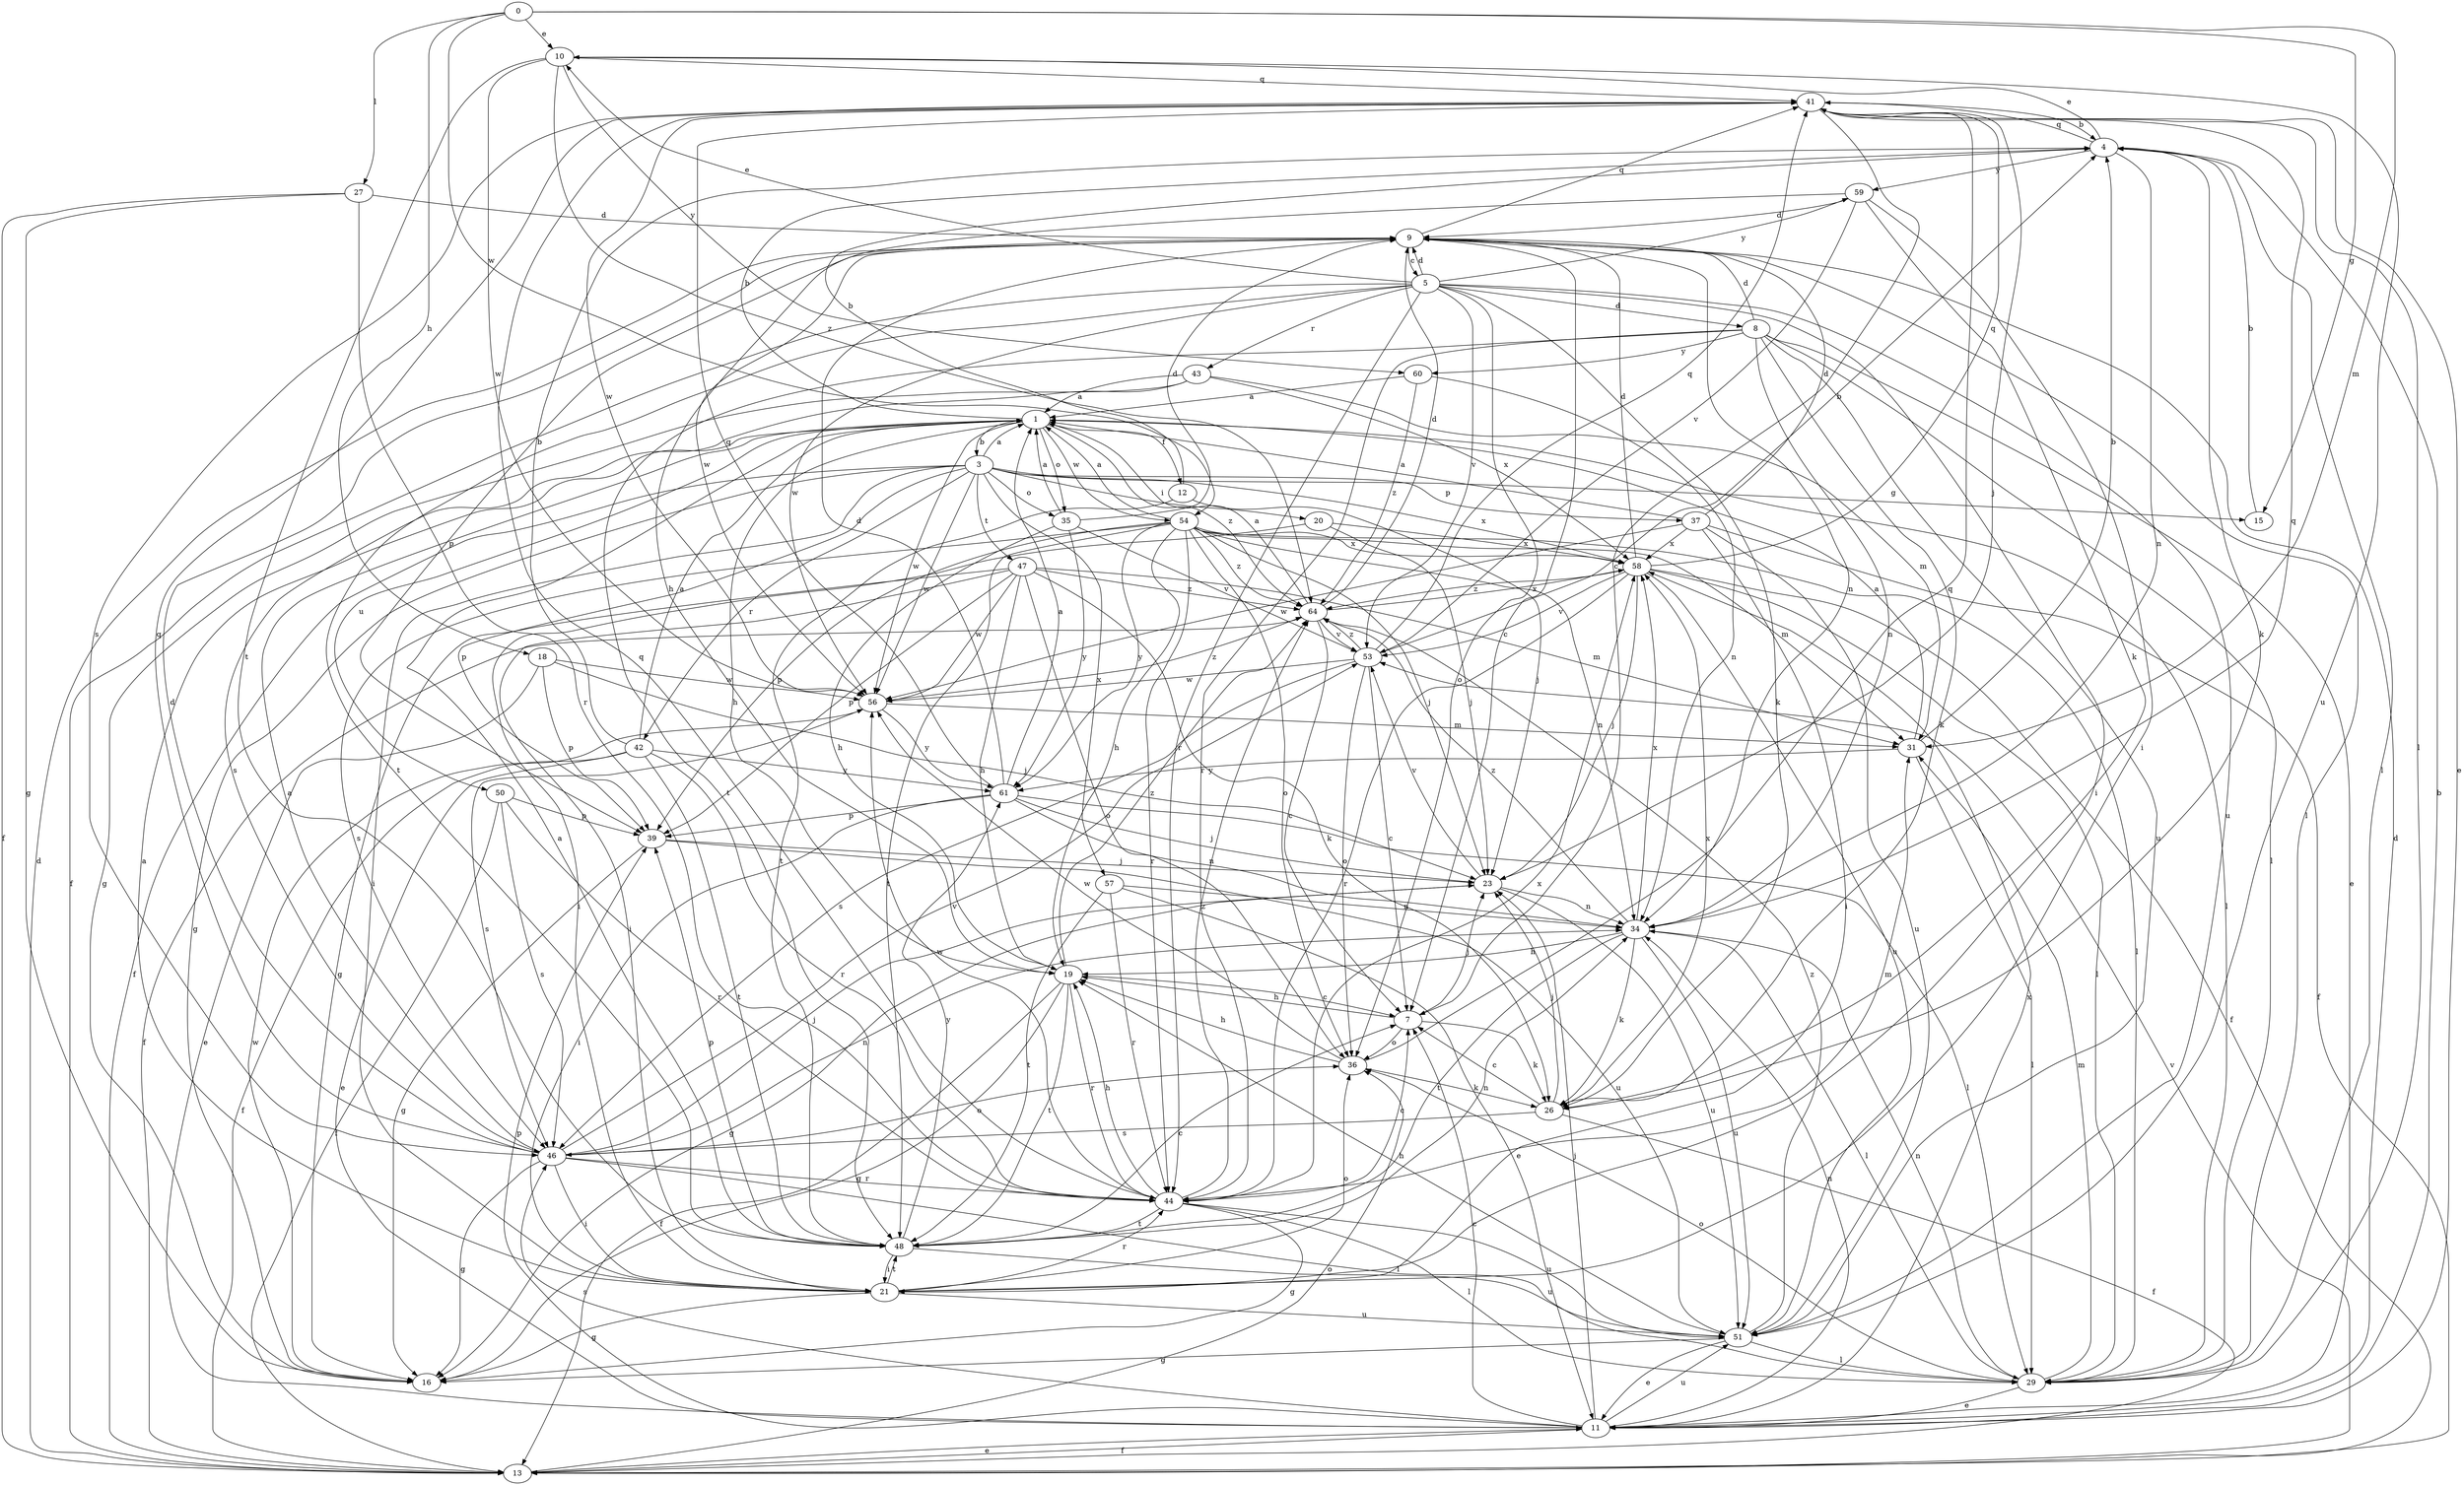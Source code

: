strict digraph  {
0;
1;
3;
4;
5;
7;
8;
9;
10;
11;
12;
13;
15;
16;
18;
19;
20;
21;
23;
26;
27;
29;
31;
34;
35;
36;
37;
39;
41;
42;
43;
44;
46;
47;
48;
50;
51;
53;
54;
56;
57;
58;
59;
60;
61;
64;
0 -> 10  [label=e];
0 -> 15  [label=g];
0 -> 18  [label=h];
0 -> 27  [label=l];
0 -> 31  [label=m];
0 -> 54  [label=w];
1 -> 3  [label=b];
1 -> 4  [label=b];
1 -> 12  [label=f];
1 -> 19  [label=h];
1 -> 29  [label=l];
1 -> 35  [label=o];
1 -> 50  [label=u];
1 -> 54  [label=w];
1 -> 56  [label=w];
1 -> 64  [label=z];
3 -> 1  [label=a];
3 -> 13  [label=f];
3 -> 15  [label=g];
3 -> 16  [label=g];
3 -> 20  [label=i];
3 -> 21  [label=i];
3 -> 35  [label=o];
3 -> 37  [label=p];
3 -> 39  [label=p];
3 -> 42  [label=r];
3 -> 47  [label=t];
3 -> 56  [label=w];
3 -> 57  [label=x];
3 -> 58  [label=x];
4 -> 10  [label=e];
4 -> 26  [label=k];
4 -> 29  [label=l];
4 -> 34  [label=n];
4 -> 41  [label=q];
4 -> 59  [label=y];
5 -> 8  [label=d];
5 -> 9  [label=d];
5 -> 10  [label=e];
5 -> 13  [label=f];
5 -> 21  [label=i];
5 -> 26  [label=k];
5 -> 36  [label=o];
5 -> 43  [label=r];
5 -> 44  [label=r];
5 -> 48  [label=t];
5 -> 51  [label=u];
5 -> 53  [label=v];
5 -> 56  [label=w];
5 -> 59  [label=y];
7 -> 19  [label=h];
7 -> 23  [label=j];
7 -> 26  [label=k];
7 -> 36  [label=o];
8 -> 9  [label=d];
8 -> 11  [label=e];
8 -> 26  [label=k];
8 -> 29  [label=l];
8 -> 34  [label=n];
8 -> 44  [label=r];
8 -> 48  [label=t];
8 -> 51  [label=u];
8 -> 60  [label=y];
9 -> 5  [label=c];
9 -> 7  [label=c];
9 -> 29  [label=l];
9 -> 34  [label=n];
9 -> 39  [label=p];
9 -> 41  [label=q];
9 -> 56  [label=w];
10 -> 41  [label=q];
10 -> 48  [label=t];
10 -> 51  [label=u];
10 -> 56  [label=w];
10 -> 60  [label=y];
10 -> 64  [label=z];
11 -> 4  [label=b];
11 -> 7  [label=c];
11 -> 9  [label=d];
11 -> 13  [label=f];
11 -> 23  [label=j];
11 -> 34  [label=n];
11 -> 39  [label=p];
11 -> 46  [label=s];
11 -> 51  [label=u];
11 -> 58  [label=x];
12 -> 4  [label=b];
12 -> 23  [label=j];
12 -> 48  [label=t];
13 -> 9  [label=d];
13 -> 11  [label=e];
13 -> 36  [label=o];
13 -> 53  [label=v];
15 -> 4  [label=b];
16 -> 56  [label=w];
18 -> 11  [label=e];
18 -> 23  [label=j];
18 -> 39  [label=p];
18 -> 56  [label=w];
19 -> 7  [label=c];
19 -> 13  [label=f];
19 -> 16  [label=g];
19 -> 44  [label=r];
19 -> 48  [label=t];
19 -> 64  [label=z];
20 -> 21  [label=i];
20 -> 23  [label=j];
20 -> 58  [label=x];
21 -> 1  [label=a];
21 -> 16  [label=g];
21 -> 36  [label=o];
21 -> 44  [label=r];
21 -> 48  [label=t];
21 -> 51  [label=u];
23 -> 16  [label=g];
23 -> 34  [label=n];
23 -> 51  [label=u];
23 -> 53  [label=v];
26 -> 7  [label=c];
26 -> 13  [label=f];
26 -> 23  [label=j];
26 -> 46  [label=s];
26 -> 58  [label=x];
27 -> 9  [label=d];
27 -> 13  [label=f];
27 -> 16  [label=g];
27 -> 44  [label=r];
29 -> 11  [label=e];
29 -> 31  [label=m];
29 -> 34  [label=n];
29 -> 36  [label=o];
31 -> 1  [label=a];
31 -> 4  [label=b];
31 -> 29  [label=l];
31 -> 61  [label=y];
34 -> 19  [label=h];
34 -> 26  [label=k];
34 -> 29  [label=l];
34 -> 41  [label=q];
34 -> 48  [label=t];
34 -> 51  [label=u];
34 -> 58  [label=x];
34 -> 64  [label=z];
35 -> 1  [label=a];
35 -> 9  [label=d];
35 -> 19  [label=h];
35 -> 53  [label=v];
35 -> 61  [label=y];
36 -> 19  [label=h];
36 -> 26  [label=k];
36 -> 41  [label=q];
36 -> 56  [label=w];
37 -> 1  [label=a];
37 -> 9  [label=d];
37 -> 13  [label=f];
37 -> 21  [label=i];
37 -> 51  [label=u];
37 -> 56  [label=w];
37 -> 58  [label=x];
39 -> 16  [label=g];
39 -> 23  [label=j];
39 -> 51  [label=u];
41 -> 4  [label=b];
41 -> 7  [label=c];
41 -> 11  [label=e];
41 -> 23  [label=j];
41 -> 29  [label=l];
41 -> 46  [label=s];
41 -> 56  [label=w];
42 -> 1  [label=a];
42 -> 4  [label=b];
42 -> 11  [label=e];
42 -> 13  [label=f];
42 -> 44  [label=r];
42 -> 48  [label=t];
42 -> 61  [label=y];
43 -> 1  [label=a];
43 -> 16  [label=g];
43 -> 31  [label=m];
43 -> 46  [label=s];
43 -> 58  [label=x];
44 -> 7  [label=c];
44 -> 16  [label=g];
44 -> 19  [label=h];
44 -> 29  [label=l];
44 -> 31  [label=m];
44 -> 41  [label=q];
44 -> 48  [label=t];
44 -> 51  [label=u];
44 -> 56  [label=w];
44 -> 58  [label=x];
44 -> 64  [label=z];
46 -> 1  [label=a];
46 -> 9  [label=d];
46 -> 16  [label=g];
46 -> 21  [label=i];
46 -> 23  [label=j];
46 -> 29  [label=l];
46 -> 34  [label=n];
46 -> 36  [label=o];
46 -> 41  [label=q];
46 -> 44  [label=r];
46 -> 53  [label=v];
47 -> 16  [label=g];
47 -> 19  [label=h];
47 -> 21  [label=i];
47 -> 26  [label=k];
47 -> 31  [label=m];
47 -> 36  [label=o];
47 -> 39  [label=p];
47 -> 56  [label=w];
47 -> 64  [label=z];
48 -> 1  [label=a];
48 -> 7  [label=c];
48 -> 21  [label=i];
48 -> 34  [label=n];
48 -> 39  [label=p];
48 -> 51  [label=u];
48 -> 61  [label=y];
50 -> 13  [label=f];
50 -> 39  [label=p];
50 -> 44  [label=r];
50 -> 46  [label=s];
51 -> 11  [label=e];
51 -> 16  [label=g];
51 -> 19  [label=h];
51 -> 29  [label=l];
51 -> 64  [label=z];
53 -> 4  [label=b];
53 -> 7  [label=c];
53 -> 36  [label=o];
53 -> 41  [label=q];
53 -> 46  [label=s];
53 -> 56  [label=w];
53 -> 64  [label=z];
54 -> 1  [label=a];
54 -> 19  [label=h];
54 -> 23  [label=j];
54 -> 29  [label=l];
54 -> 31  [label=m];
54 -> 34  [label=n];
54 -> 36  [label=o];
54 -> 39  [label=p];
54 -> 44  [label=r];
54 -> 46  [label=s];
54 -> 48  [label=t];
54 -> 58  [label=x];
54 -> 61  [label=y];
54 -> 64  [label=z];
56 -> 31  [label=m];
56 -> 46  [label=s];
56 -> 61  [label=y];
56 -> 64  [label=z];
57 -> 11  [label=e];
57 -> 34  [label=n];
57 -> 44  [label=r];
57 -> 48  [label=t];
58 -> 9  [label=d];
58 -> 13  [label=f];
58 -> 23  [label=j];
58 -> 29  [label=l];
58 -> 41  [label=q];
58 -> 44  [label=r];
58 -> 51  [label=u];
58 -> 53  [label=v];
58 -> 64  [label=z];
59 -> 9  [label=d];
59 -> 19  [label=h];
59 -> 21  [label=i];
59 -> 26  [label=k];
59 -> 53  [label=v];
60 -> 1  [label=a];
60 -> 34  [label=n];
60 -> 64  [label=z];
61 -> 1  [label=a];
61 -> 9  [label=d];
61 -> 21  [label=i];
61 -> 23  [label=j];
61 -> 29  [label=l];
61 -> 34  [label=n];
61 -> 39  [label=p];
61 -> 41  [label=q];
64 -> 1  [label=a];
64 -> 7  [label=c];
64 -> 9  [label=d];
64 -> 13  [label=f];
64 -> 53  [label=v];
64 -> 58  [label=x];
}
